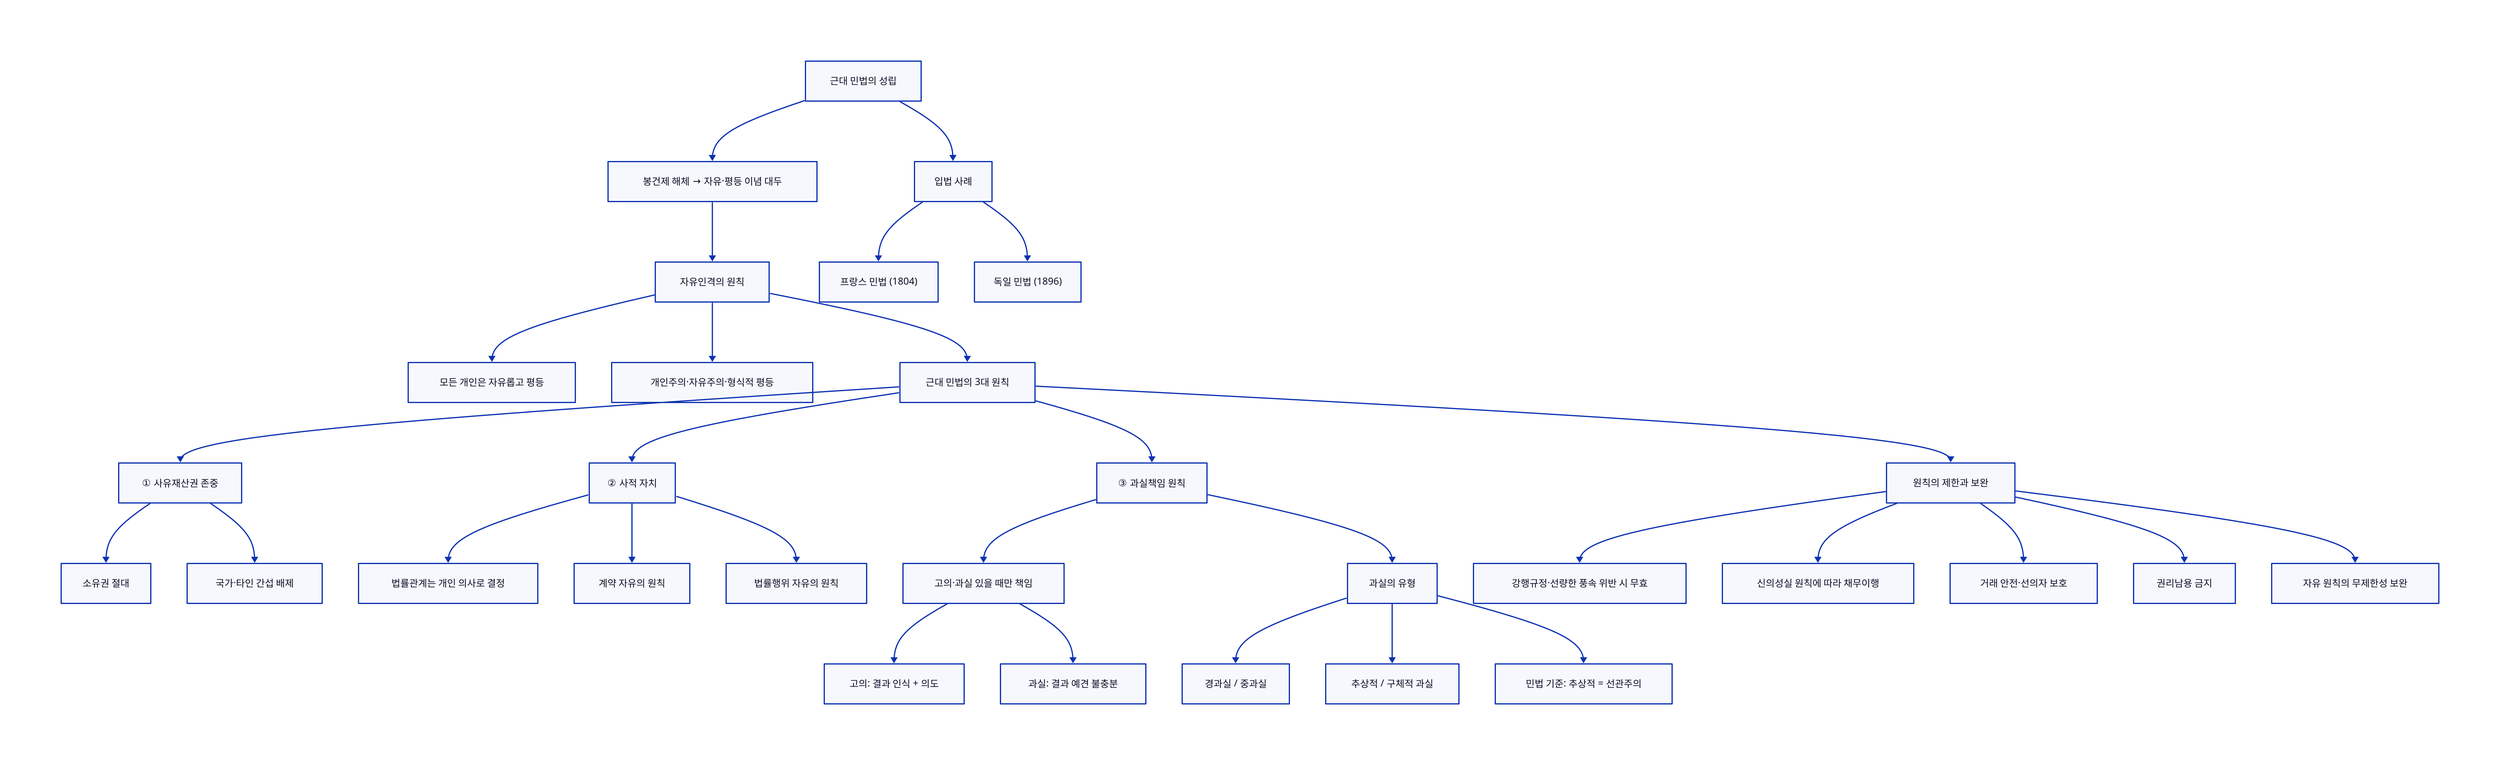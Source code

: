 # [13] 近代 民法의 基本 原理.d2

direction: down

"근대 민법의 성립" -> "봉건제 해체 → 자유·평등 이념 대두" -> "자유인격의 원칙"

"자유인격의 원칙" -> "모든 개인은 자유롭고 평등"
"자유인격의 원칙" -> "개인주의·자유주의·형식적 평등"
"자유인격의 원칙" -> "근대 민법의 3대 원칙"

"근대 민법의 3대 원칙" -> "① 사유재산권 존중"
"근대 민법의 3대 원칙" -> "② 사적 자치"
"근대 민법의 3대 원칙" -> "③ 과실책임 원칙"

# --- 사유재산권 존중 ---
"① 사유재산권 존중" -> "소유권 절대"
"① 사유재산권 존중" -> "국가·타인 간섭 배제"

# --- 사적 자치 ---
"② 사적 자치" -> "법률관계는 개인 의사로 결정"
"② 사적 자치" -> "계약 자유의 원칙"
"② 사적 자치" -> "법률행위 자유의 원칙"

# --- 과실책임 원칙 ---
"③ 과실책임 원칙" -> "고의·과실 있을 때만 책임"
"고의·과실 있을 때만 책임" -> "고의: 결과 인식 + 의도"
"고의·과실 있을 때만 책임" -> "과실: 결과 예견 불충분"

"③ 과실책임 원칙" -> "과실의 유형"
"과실의 유형" -> "경과실 / 중과실"
"과실의 유형" -> "추상적 / 구체적 과실"
"과실의 유형" -> "민법 기준: 추상적 = 선관주의"

# --- 원칙의 제한과 보완 ---
"근대 민법의 3대 원칙" -> "원칙의 제한과 보완"
"원칙의 제한과 보완" -> "강행규정·선량한 풍속 위반 시 무효"
"원칙의 제한과 보완" -> "신의성실 원칙에 따라 채무이행"
"원칙의 제한과 보완" -> "거래 안전·선의자 보호"
"원칙의 제한과 보완" -> "권리남용 금지"
"원칙의 제한과 보완" -> "자유 원칙의 무제한성 보완"

# --- 입법사례 ---
"근대 민법의 성립" -> "입법 사례"
"입법 사례" -> "프랑스 민법 (1804)"
"입법 사례" -> "독일 민법 (1896)"
